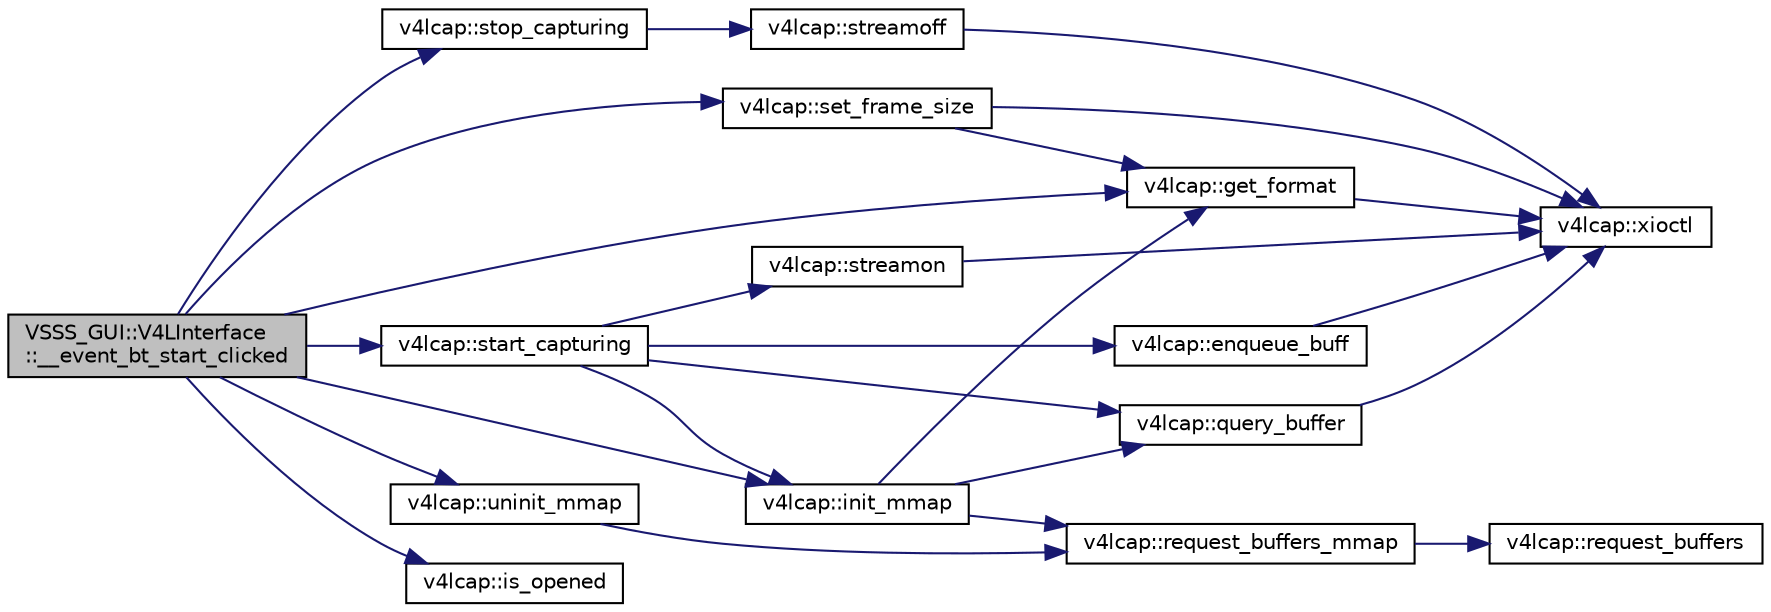 digraph "VSSS_GUI::V4LInterface::__event_bt_start_clicked"
{
 // INTERACTIVE_SVG=YES
  edge [fontname="Helvetica",fontsize="10",labelfontname="Helvetica",labelfontsize="10"];
  node [fontname="Helvetica",fontsize="10",shape=record];
  rankdir="LR";
  Node304 [label="VSSS_GUI::V4LInterface\l::__event_bt_start_clicked",height=0.2,width=0.4,color="black", fillcolor="grey75", style="filled", fontcolor="black"];
  Node304 -> Node305 [color="midnightblue",fontsize="10",style="solid",fontname="Helvetica"];
  Node305 [label="v4lcap::get_format",height=0.2,width=0.4,color="black", fillcolor="white", style="filled",URL="$classv4lcap.html#aa5c521438e06e14625c05a02bafd35c1",tooltip="Get the format object. "];
  Node305 -> Node306 [color="midnightblue",fontsize="10",style="solid",fontname="Helvetica"];
  Node306 [label="v4lcap::xioctl",height=0.2,width=0.4,color="black", fillcolor="white", style="filled",URL="$classv4lcap.html#ab5aaa5a8c0df17f5ca57e0b5170232cb"];
  Node304 -> Node307 [color="midnightblue",fontsize="10",style="solid",fontname="Helvetica"];
  Node307 [label="v4lcap::init_mmap",height=0.2,width=0.4,color="black", fillcolor="white", style="filled",URL="$classv4lcap.html#a04f75c0a68f0e8547925906a488bb50d",tooltip="This method requests buffers from host system to allocate streaming from camera. "];
  Node307 -> Node305 [color="midnightblue",fontsize="10",style="solid",fontname="Helvetica"];
  Node307 -> Node308 [color="midnightblue",fontsize="10",style="solid",fontname="Helvetica"];
  Node308 [label="v4lcap::query_buffer",height=0.2,width=0.4,color="black", fillcolor="white", style="filled",URL="$classv4lcap.html#a238573a18b367ebc812a49f4f1917012",tooltip="Query buffers to camera. "];
  Node308 -> Node306 [color="midnightblue",fontsize="10",style="solid",fontname="Helvetica"];
  Node307 -> Node309 [color="midnightblue",fontsize="10",style="solid",fontname="Helvetica"];
  Node309 [label="v4lcap::request_buffers_mmap",height=0.2,width=0.4,color="black", fillcolor="white", style="filled",URL="$classv4lcap.html#a874905b9c6c785294fa7487a844cb841"];
  Node309 -> Node310 [color="midnightblue",fontsize="10",style="solid",fontname="Helvetica"];
  Node310 [label="v4lcap::request_buffers",height=0.2,width=0.4,color="black", fillcolor="white", style="filled",URL="$classv4lcap.html#adfe2c7d6382e325a9f4e1ad699c01fc5",tooltip="Request buffers allocation from SO. "];
  Node304 -> Node311 [color="midnightblue",fontsize="10",style="solid",fontname="Helvetica"];
  Node311 [label="v4lcap::is_opened",height=0.2,width=0.4,color="black", fillcolor="white", style="filled",URL="$classv4lcap.html#a0feac915e89a04f087bce5310f8b1051",tooltip="Verify if camera is open. "];
  Node304 -> Node312 [color="midnightblue",fontsize="10",style="solid",fontname="Helvetica"];
  Node312 [label="v4lcap::set_frame_size",height=0.2,width=0.4,color="black", fillcolor="white", style="filled",URL="$classv4lcap.html#a6ad01c926c3162e858e030c8525cb94b",tooltip="Set the frame size object. "];
  Node312 -> Node305 [color="midnightblue",fontsize="10",style="solid",fontname="Helvetica"];
  Node312 -> Node306 [color="midnightblue",fontsize="10",style="solid",fontname="Helvetica"];
  Node304 -> Node313 [color="midnightblue",fontsize="10",style="solid",fontname="Helvetica"];
  Node313 [label="v4lcap::start_capturing",height=0.2,width=0.4,color="black", fillcolor="white", style="filled",URL="$classv4lcap.html#a4a7ee51c878ec735c9a24b517c63df16",tooltip="This method starts capturing and streaming from opened device passing memory type and number of buffe..."];
  Node313 -> Node314 [color="midnightblue",fontsize="10",style="solid",fontname="Helvetica"];
  Node314 [label="v4lcap::enqueue_buff",height=0.2,width=0.4,color="black", fillcolor="white", style="filled",URL="$classv4lcap.html#a61dcacb5bb57a9f8c72d6942f46e9ddc",tooltip="Enqueue requested buffers and set capture params. "];
  Node314 -> Node306 [color="midnightblue",fontsize="10",style="solid",fontname="Helvetica"];
  Node313 -> Node307 [color="midnightblue",fontsize="10",style="solid",fontname="Helvetica"];
  Node313 -> Node308 [color="midnightblue",fontsize="10",style="solid",fontname="Helvetica"];
  Node313 -> Node315 [color="midnightblue",fontsize="10",style="solid",fontname="Helvetica"];
  Node315 [label="v4lcap::streamon",height=0.2,width=0.4,color="black", fillcolor="white", style="filled",URL="$classv4lcap.html#abb1f77b86c0368cd40dab1fb8d4a2565",tooltip="Query stream to initiate. "];
  Node315 -> Node306 [color="midnightblue",fontsize="10",style="solid",fontname="Helvetica"];
  Node304 -> Node316 [color="midnightblue",fontsize="10",style="solid",fontname="Helvetica"];
  Node316 [label="v4lcap::stop_capturing",height=0.2,width=0.4,color="black", fillcolor="white", style="filled",URL="$classv4lcap.html#a2992ae4b4fd36da602284c62b97cbeed",tooltip="Closes capturing query. "];
  Node316 -> Node317 [color="midnightblue",fontsize="10",style="solid",fontname="Helvetica"];
  Node317 [label="v4lcap::streamoff",height=0.2,width=0.4,color="black", fillcolor="white", style="filled",URL="$classv4lcap.html#ae15aa5107e993df45eb358a842d97e55",tooltip="Query stream to terminate. "];
  Node317 -> Node306 [color="midnightblue",fontsize="10",style="solid",fontname="Helvetica"];
  Node304 -> Node318 [color="midnightblue",fontsize="10",style="solid",fontname="Helvetica"];
  Node318 [label="v4lcap::uninit_mmap",height=0.2,width=0.4,color="black", fillcolor="white", style="filled",URL="$classv4lcap.html#aafab5fd381c1d5858cd87f42560a40ab",tooltip="Free all requested buffers. "];
  Node318 -> Node309 [color="midnightblue",fontsize="10",style="solid",fontname="Helvetica"];
}
